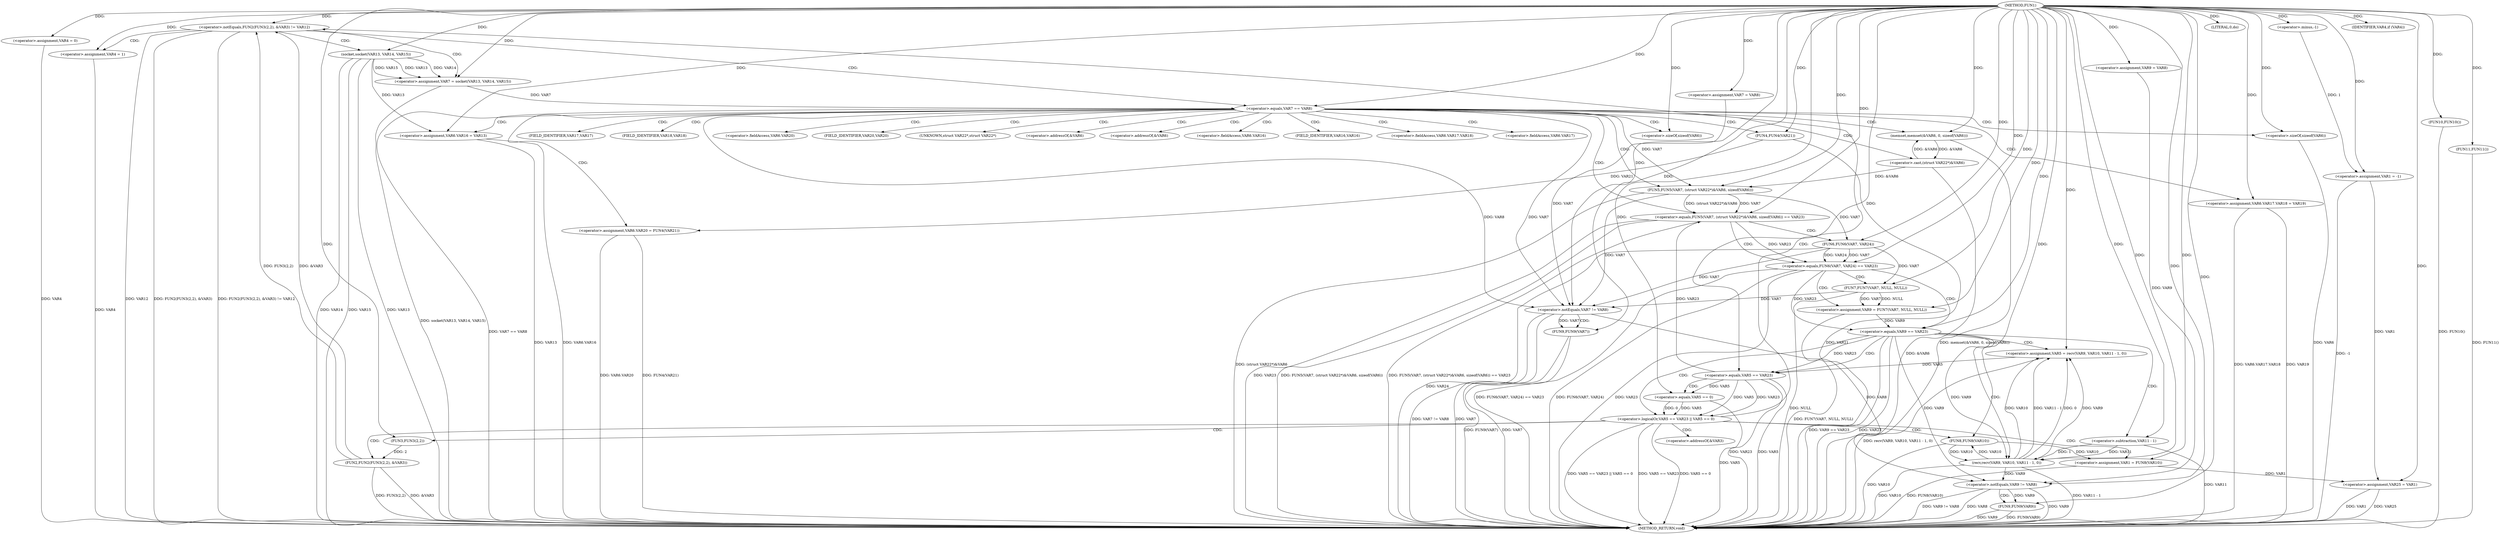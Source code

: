 digraph FUN1 {  
"1000100" [label = "(METHOD,FUN1)" ]
"1000255" [label = "(METHOD_RETURN,void)" ]
"1000103" [label = "(<operator>.assignment,VAR1 = -1)" ]
"1000105" [label = "(<operator>.minus,-1)" ]
"1000110" [label = "(<operator>.assignment,VAR4 = 0)" ]
"1000116" [label = "(<operator>.assignment,VAR7 = VAR8)" ]
"1000120" [label = "(<operator>.assignment,VAR9 = VAR8)" ]
"1000127" [label = "(<operator>.notEquals,FUN2(FUN3(2,2), &VAR3) != VAR12)" ]
"1000128" [label = "(FUN2,FUN2(FUN3(2,2), &VAR3))" ]
"1000129" [label = "(FUN3,FUN3(2,2))" ]
"1000137" [label = "(<operator>.assignment,VAR4 = 1)" ]
"1000140" [label = "(<operator>.assignment,VAR7 = socket(VAR13, VAR14, VAR15))" ]
"1000142" [label = "(socket,socket(VAR13, VAR14, VAR15))" ]
"1000147" [label = "(<operator>.equals,VAR7 == VAR8)" ]
"1000152" [label = "(memset,memset(&VAR6, 0, sizeof(VAR6)))" ]
"1000156" [label = "(<operator>.sizeOf,sizeof(VAR6))" ]
"1000158" [label = "(<operator>.assignment,VAR6.VAR16 = VAR13)" ]
"1000163" [label = "(<operator>.assignment,VAR6.VAR17.VAR18 = VAR19)" ]
"1000170" [label = "(<operator>.assignment,VAR6.VAR20 = FUN4(VAR21))" ]
"1000174" [label = "(FUN4,FUN4(VAR21))" ]
"1000177" [label = "(<operator>.equals,FUN5(VAR7, (struct VAR22*)&VAR6, sizeof(VAR6)) == VAR23)" ]
"1000178" [label = "(FUN5,FUN5(VAR7, (struct VAR22*)&VAR6, sizeof(VAR6)))" ]
"1000180" [label = "(<operator>.cast,(struct VAR22*)&VAR6)" ]
"1000184" [label = "(<operator>.sizeOf,sizeof(VAR6))" ]
"1000190" [label = "(<operator>.equals,FUN6(VAR7, VAR24) == VAR23)" ]
"1000191" [label = "(FUN6,FUN6(VAR7, VAR24))" ]
"1000197" [label = "(<operator>.assignment,VAR9 = FUN7(VAR7, NULL, NULL))" ]
"1000199" [label = "(FUN7,FUN7(VAR7, NULL, NULL))" ]
"1000204" [label = "(<operator>.equals,VAR9 == VAR23)" ]
"1000209" [label = "(<operator>.assignment,VAR5 = recv(VAR9, VAR10, VAR11 - 1, 0))" ]
"1000211" [label = "(recv,recv(VAR9, VAR10, VAR11 - 1, 0))" ]
"1000214" [label = "(<operator>.subtraction,VAR11 - 1)" ]
"1000219" [label = "(<operator>.logicalOr,VAR5 == VAR23 || VAR5 == 0)" ]
"1000220" [label = "(<operator>.equals,VAR5 == VAR23)" ]
"1000223" [label = "(<operator>.equals,VAR5 == 0)" ]
"1000228" [label = "(<operator>.assignment,VAR1 = FUN8(VAR10))" ]
"1000230" [label = "(FUN8,FUN8(VAR10))" ]
"1000232" [label = "(LITERAL,0,do)" ]
"1000234" [label = "(<operator>.notEquals,VAR7 != VAR8)" ]
"1000238" [label = "(FUN9,FUN9(VAR7))" ]
"1000241" [label = "(<operator>.notEquals,VAR9 != VAR8)" ]
"1000245" [label = "(FUN9,FUN9(VAR9))" ]
"1000248" [label = "(IDENTIFIER,VAR4,if (VAR4))" ]
"1000250" [label = "(FUN10,FUN10())" ]
"1000251" [label = "(<operator>.assignment,VAR25 = VAR1)" ]
"1000254" [label = "(FUN11,FUN11())" ]
"1000132" [label = "(<operator>.addressOf,&VAR3)" ]
"1000153" [label = "(<operator>.addressOf,&VAR6)" ]
"1000159" [label = "(<operator>.fieldAccess,VAR6.VAR16)" ]
"1000161" [label = "(FIELD_IDENTIFIER,VAR16,VAR16)" ]
"1000164" [label = "(<operator>.fieldAccess,VAR6.VAR17.VAR18)" ]
"1000165" [label = "(<operator>.fieldAccess,VAR6.VAR17)" ]
"1000167" [label = "(FIELD_IDENTIFIER,VAR17,VAR17)" ]
"1000168" [label = "(FIELD_IDENTIFIER,VAR18,VAR18)" ]
"1000171" [label = "(<operator>.fieldAccess,VAR6.VAR20)" ]
"1000173" [label = "(FIELD_IDENTIFIER,VAR20,VAR20)" ]
"1000181" [label = "(UNKNOWN,struct VAR22*,struct VAR22*)" ]
"1000182" [label = "(<operator>.addressOf,&VAR6)" ]
  "1000140" -> "1000255"  [ label = "DDG: socket(VAR13, VAR14, VAR15)"] 
  "1000184" -> "1000255"  [ label = "DDG: VAR6"] 
  "1000238" -> "1000255"  [ label = "DDG: VAR7"] 
  "1000220" -> "1000255"  [ label = "DDG: VAR23"] 
  "1000127" -> "1000255"  [ label = "DDG: FUN2(FUN3(2,2), &VAR3) != VAR12"] 
  "1000230" -> "1000255"  [ label = "DDG: VAR10"] 
  "1000245" -> "1000255"  [ label = "DDG: FUN9(VAR9)"] 
  "1000180" -> "1000255"  [ label = "DDG: &VAR6"] 
  "1000177" -> "1000255"  [ label = "DDG: FUN5(VAR7, (struct VAR22*)&VAR6, sizeof(VAR6))"] 
  "1000158" -> "1000255"  [ label = "DDG: VAR6.VAR16"] 
  "1000163" -> "1000255"  [ label = "DDG: VAR6.VAR17.VAR18"] 
  "1000177" -> "1000255"  [ label = "DDG: VAR23"] 
  "1000220" -> "1000255"  [ label = "DDG: VAR5"] 
  "1000190" -> "1000255"  [ label = "DDG: VAR23"] 
  "1000199" -> "1000255"  [ label = "DDG: NULL"] 
  "1000219" -> "1000255"  [ label = "DDG: VAR5 == 0"] 
  "1000251" -> "1000255"  [ label = "DDG: VAR1"] 
  "1000163" -> "1000255"  [ label = "DDG: VAR19"] 
  "1000234" -> "1000255"  [ label = "DDG: VAR7"] 
  "1000190" -> "1000255"  [ label = "DDG: FUN6(VAR7, VAR24) == VAR23"] 
  "1000103" -> "1000255"  [ label = "DDG: -1"] 
  "1000219" -> "1000255"  [ label = "DDG: VAR5 == VAR23 || VAR5 == 0"] 
  "1000238" -> "1000255"  [ label = "DDG: FUN9(VAR7)"] 
  "1000211" -> "1000255"  [ label = "DDG: VAR11 - 1"] 
  "1000254" -> "1000255"  [ label = "DDG: FUN11()"] 
  "1000204" -> "1000255"  [ label = "DDG: VAR23"] 
  "1000128" -> "1000255"  [ label = "DDG: &VAR3"] 
  "1000152" -> "1000255"  [ label = "DDG: memset(&VAR6, 0, sizeof(VAR6))"] 
  "1000251" -> "1000255"  [ label = "DDG: VAR25"] 
  "1000128" -> "1000255"  [ label = "DDG: FUN3(2,2)"] 
  "1000142" -> "1000255"  [ label = "DDG: VAR14"] 
  "1000127" -> "1000255"  [ label = "DDG: VAR12"] 
  "1000190" -> "1000255"  [ label = "DDG: FUN6(VAR7, VAR24)"] 
  "1000178" -> "1000255"  [ label = "DDG: (struct VAR22*)&VAR6"] 
  "1000197" -> "1000255"  [ label = "DDG: FUN7(VAR7, NULL, NULL)"] 
  "1000211" -> "1000255"  [ label = "DDG: VAR10"] 
  "1000191" -> "1000255"  [ label = "DDG: VAR24"] 
  "1000209" -> "1000255"  [ label = "DDG: recv(VAR9, VAR10, VAR11 - 1, 0)"] 
  "1000234" -> "1000255"  [ label = "DDG: VAR7 != VAR8"] 
  "1000241" -> "1000255"  [ label = "DDG: VAR9"] 
  "1000142" -> "1000255"  [ label = "DDG: VAR15"] 
  "1000219" -> "1000255"  [ label = "DDG: VAR5 == VAR23"] 
  "1000170" -> "1000255"  [ label = "DDG: VAR6.VAR20"] 
  "1000142" -> "1000255"  [ label = "DDG: VAR13"] 
  "1000228" -> "1000255"  [ label = "DDG: FUN8(VAR10)"] 
  "1000214" -> "1000255"  [ label = "DDG: VAR11"] 
  "1000177" -> "1000255"  [ label = "DDG: FUN5(VAR7, (struct VAR22*)&VAR6, sizeof(VAR6)) == VAR23"] 
  "1000127" -> "1000255"  [ label = "DDG: FUN2(FUN3(2,2), &VAR3)"] 
  "1000250" -> "1000255"  [ label = "DDG: FUN10()"] 
  "1000137" -> "1000255"  [ label = "DDG: VAR4"] 
  "1000158" -> "1000255"  [ label = "DDG: VAR13"] 
  "1000245" -> "1000255"  [ label = "DDG: VAR9"] 
  "1000241" -> "1000255"  [ label = "DDG: VAR9 != VAR8"] 
  "1000147" -> "1000255"  [ label = "DDG: VAR7 == VAR8"] 
  "1000110" -> "1000255"  [ label = "DDG: VAR4"] 
  "1000170" -> "1000255"  [ label = "DDG: FUN4(VAR21)"] 
  "1000241" -> "1000255"  [ label = "DDG: VAR8"] 
  "1000174" -> "1000255"  [ label = "DDG: VAR21"] 
  "1000223" -> "1000255"  [ label = "DDG: VAR5"] 
  "1000204" -> "1000255"  [ label = "DDG: VAR9 == VAR23"] 
  "1000105" -> "1000103"  [ label = "DDG: 1"] 
  "1000100" -> "1000103"  [ label = "DDG: "] 
  "1000100" -> "1000105"  [ label = "DDG: "] 
  "1000100" -> "1000110"  [ label = "DDG: "] 
  "1000100" -> "1000116"  [ label = "DDG: "] 
  "1000100" -> "1000120"  [ label = "DDG: "] 
  "1000128" -> "1000127"  [ label = "DDG: FUN3(2,2)"] 
  "1000128" -> "1000127"  [ label = "DDG: &VAR3"] 
  "1000129" -> "1000128"  [ label = "DDG: 2"] 
  "1000100" -> "1000129"  [ label = "DDG: "] 
  "1000100" -> "1000127"  [ label = "DDG: "] 
  "1000100" -> "1000137"  [ label = "DDG: "] 
  "1000142" -> "1000140"  [ label = "DDG: VAR13"] 
  "1000142" -> "1000140"  [ label = "DDG: VAR14"] 
  "1000142" -> "1000140"  [ label = "DDG: VAR15"] 
  "1000100" -> "1000140"  [ label = "DDG: "] 
  "1000100" -> "1000142"  [ label = "DDG: "] 
  "1000140" -> "1000147"  [ label = "DDG: VAR7"] 
  "1000100" -> "1000147"  [ label = "DDG: "] 
  "1000180" -> "1000152"  [ label = "DDG: &VAR6"] 
  "1000100" -> "1000152"  [ label = "DDG: "] 
  "1000100" -> "1000156"  [ label = "DDG: "] 
  "1000142" -> "1000158"  [ label = "DDG: VAR13"] 
  "1000100" -> "1000158"  [ label = "DDG: "] 
  "1000100" -> "1000163"  [ label = "DDG: "] 
  "1000174" -> "1000170"  [ label = "DDG: VAR21"] 
  "1000100" -> "1000174"  [ label = "DDG: "] 
  "1000178" -> "1000177"  [ label = "DDG: VAR7"] 
  "1000178" -> "1000177"  [ label = "DDG: (struct VAR22*)&VAR6"] 
  "1000147" -> "1000178"  [ label = "DDG: VAR7"] 
  "1000100" -> "1000178"  [ label = "DDG: "] 
  "1000180" -> "1000178"  [ label = "DDG: &VAR6"] 
  "1000152" -> "1000180"  [ label = "DDG: &VAR6"] 
  "1000100" -> "1000184"  [ label = "DDG: "] 
  "1000220" -> "1000177"  [ label = "DDG: VAR23"] 
  "1000100" -> "1000177"  [ label = "DDG: "] 
  "1000191" -> "1000190"  [ label = "DDG: VAR7"] 
  "1000191" -> "1000190"  [ label = "DDG: VAR24"] 
  "1000178" -> "1000191"  [ label = "DDG: VAR7"] 
  "1000100" -> "1000191"  [ label = "DDG: "] 
  "1000177" -> "1000190"  [ label = "DDG: VAR23"] 
  "1000100" -> "1000190"  [ label = "DDG: "] 
  "1000199" -> "1000197"  [ label = "DDG: VAR7"] 
  "1000199" -> "1000197"  [ label = "DDG: NULL"] 
  "1000100" -> "1000197"  [ label = "DDG: "] 
  "1000191" -> "1000199"  [ label = "DDG: VAR7"] 
  "1000100" -> "1000199"  [ label = "DDG: "] 
  "1000197" -> "1000204"  [ label = "DDG: VAR9"] 
  "1000100" -> "1000204"  [ label = "DDG: "] 
  "1000190" -> "1000204"  [ label = "DDG: VAR23"] 
  "1000211" -> "1000209"  [ label = "DDG: VAR9"] 
  "1000211" -> "1000209"  [ label = "DDG: VAR10"] 
  "1000211" -> "1000209"  [ label = "DDG: VAR11 - 1"] 
  "1000211" -> "1000209"  [ label = "DDG: 0"] 
  "1000100" -> "1000209"  [ label = "DDG: "] 
  "1000204" -> "1000211"  [ label = "DDG: VAR9"] 
  "1000100" -> "1000211"  [ label = "DDG: "] 
  "1000230" -> "1000211"  [ label = "DDG: VAR10"] 
  "1000214" -> "1000211"  [ label = "DDG: VAR11"] 
  "1000214" -> "1000211"  [ label = "DDG: 1"] 
  "1000100" -> "1000214"  [ label = "DDG: "] 
  "1000220" -> "1000219"  [ label = "DDG: VAR5"] 
  "1000220" -> "1000219"  [ label = "DDG: VAR23"] 
  "1000209" -> "1000220"  [ label = "DDG: VAR5"] 
  "1000100" -> "1000220"  [ label = "DDG: "] 
  "1000204" -> "1000220"  [ label = "DDG: VAR23"] 
  "1000223" -> "1000219"  [ label = "DDG: VAR5"] 
  "1000223" -> "1000219"  [ label = "DDG: 0"] 
  "1000220" -> "1000223"  [ label = "DDG: VAR5"] 
  "1000100" -> "1000223"  [ label = "DDG: "] 
  "1000230" -> "1000228"  [ label = "DDG: VAR10"] 
  "1000100" -> "1000228"  [ label = "DDG: "] 
  "1000211" -> "1000230"  [ label = "DDG: VAR10"] 
  "1000100" -> "1000230"  [ label = "DDG: "] 
  "1000100" -> "1000232"  [ label = "DDG: "] 
  "1000116" -> "1000234"  [ label = "DDG: VAR7"] 
  "1000199" -> "1000234"  [ label = "DDG: VAR7"] 
  "1000178" -> "1000234"  [ label = "DDG: VAR7"] 
  "1000147" -> "1000234"  [ label = "DDG: VAR7"] 
  "1000191" -> "1000234"  [ label = "DDG: VAR7"] 
  "1000100" -> "1000234"  [ label = "DDG: "] 
  "1000147" -> "1000234"  [ label = "DDG: VAR8"] 
  "1000234" -> "1000238"  [ label = "DDG: VAR7"] 
  "1000100" -> "1000238"  [ label = "DDG: "] 
  "1000120" -> "1000241"  [ label = "DDG: VAR9"] 
  "1000211" -> "1000241"  [ label = "DDG: VAR9"] 
  "1000204" -> "1000241"  [ label = "DDG: VAR9"] 
  "1000100" -> "1000241"  [ label = "DDG: "] 
  "1000234" -> "1000241"  [ label = "DDG: VAR8"] 
  "1000241" -> "1000245"  [ label = "DDG: VAR9"] 
  "1000100" -> "1000245"  [ label = "DDG: "] 
  "1000100" -> "1000248"  [ label = "DDG: "] 
  "1000100" -> "1000250"  [ label = "DDG: "] 
  "1000103" -> "1000251"  [ label = "DDG: VAR1"] 
  "1000228" -> "1000251"  [ label = "DDG: VAR1"] 
  "1000100" -> "1000251"  [ label = "DDG: "] 
  "1000100" -> "1000254"  [ label = "DDG: "] 
  "1000127" -> "1000142"  [ label = "CDG: "] 
  "1000127" -> "1000137"  [ label = "CDG: "] 
  "1000127" -> "1000147"  [ label = "CDG: "] 
  "1000127" -> "1000140"  [ label = "CDG: "] 
  "1000147" -> "1000164"  [ label = "CDG: "] 
  "1000147" -> "1000174"  [ label = "CDG: "] 
  "1000147" -> "1000156"  [ label = "CDG: "] 
  "1000147" -> "1000161"  [ label = "CDG: "] 
  "1000147" -> "1000182"  [ label = "CDG: "] 
  "1000147" -> "1000180"  [ label = "CDG: "] 
  "1000147" -> "1000165"  [ label = "CDG: "] 
  "1000147" -> "1000167"  [ label = "CDG: "] 
  "1000147" -> "1000153"  [ label = "CDG: "] 
  "1000147" -> "1000152"  [ label = "CDG: "] 
  "1000147" -> "1000163"  [ label = "CDG: "] 
  "1000147" -> "1000168"  [ label = "CDG: "] 
  "1000147" -> "1000178"  [ label = "CDG: "] 
  "1000147" -> "1000159"  [ label = "CDG: "] 
  "1000147" -> "1000173"  [ label = "CDG: "] 
  "1000147" -> "1000158"  [ label = "CDG: "] 
  "1000147" -> "1000170"  [ label = "CDG: "] 
  "1000147" -> "1000171"  [ label = "CDG: "] 
  "1000147" -> "1000184"  [ label = "CDG: "] 
  "1000147" -> "1000177"  [ label = "CDG: "] 
  "1000147" -> "1000181"  [ label = "CDG: "] 
  "1000177" -> "1000191"  [ label = "CDG: "] 
  "1000177" -> "1000190"  [ label = "CDG: "] 
  "1000190" -> "1000199"  [ label = "CDG: "] 
  "1000190" -> "1000197"  [ label = "CDG: "] 
  "1000190" -> "1000204"  [ label = "CDG: "] 
  "1000204" -> "1000211"  [ label = "CDG: "] 
  "1000204" -> "1000219"  [ label = "CDG: "] 
  "1000204" -> "1000220"  [ label = "CDG: "] 
  "1000204" -> "1000214"  [ label = "CDG: "] 
  "1000204" -> "1000209"  [ label = "CDG: "] 
  "1000219" -> "1000230"  [ label = "CDG: "] 
  "1000219" -> "1000228"  [ label = "CDG: "] 
  "1000219" -> "1000127"  [ label = "CDG: "] 
  "1000219" -> "1000128"  [ label = "CDG: "] 
  "1000219" -> "1000132"  [ label = "CDG: "] 
  "1000219" -> "1000129"  [ label = "CDG: "] 
  "1000220" -> "1000223"  [ label = "CDG: "] 
  "1000234" -> "1000238"  [ label = "CDG: "] 
  "1000241" -> "1000245"  [ label = "CDG: "] 
}
